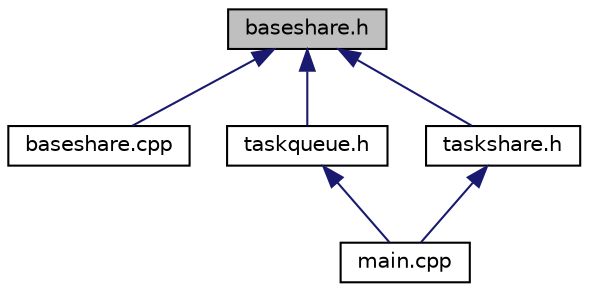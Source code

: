digraph "baseshare.h"
{
 // LATEX_PDF_SIZE
  edge [fontname="Helvetica",fontsize="10",labelfontname="Helvetica",labelfontsize="10"];
  node [fontname="Helvetica",fontsize="10",shape=record];
  Node1 [label="baseshare.h",height=0.2,width=0.4,color="black", fillcolor="grey75", style="filled", fontcolor="black",tooltip="Headers for a base class for type-safe, thread-safe task data exchange classes."];
  Node1 -> Node2 [dir="back",color="midnightblue",fontsize="10",style="solid",fontname="Helvetica"];
  Node2 [label="baseshare.cpp",height=0.2,width=0.4,color="black", fillcolor="white", style="filled",URL="$baseshare_8cpp.html",tooltip="Source code of a base class for type-safe, thread-safe task data exchange classes."];
  Node1 -> Node3 [dir="back",color="midnightblue",fontsize="10",style="solid",fontname="Helvetica"];
  Node3 [label="taskqueue.h",height=0.2,width=0.4,color="black", fillcolor="white", style="filled",URL="$taskqueue_8h.html",tooltip=" "];
  Node3 -> Node4 [dir="back",color="midnightblue",fontsize="10",style="solid",fontname="Helvetica"];
  Node4 [label="main.cpp",height=0.2,width=0.4,color="black", fillcolor="white", style="filled",URL="$main_8cpp.html",tooltip=" "];
  Node1 -> Node5 [dir="back",color="midnightblue",fontsize="10",style="solid",fontname="Helvetica"];
  Node5 [label="taskshare.h",height=0.2,width=0.4,color="black", fillcolor="white", style="filled",URL="$taskshare_8h.html",tooltip="Data which can be shared between tasks in a thread-safe manner."];
  Node5 -> Node4 [dir="back",color="midnightblue",fontsize="10",style="solid",fontname="Helvetica"];
}
